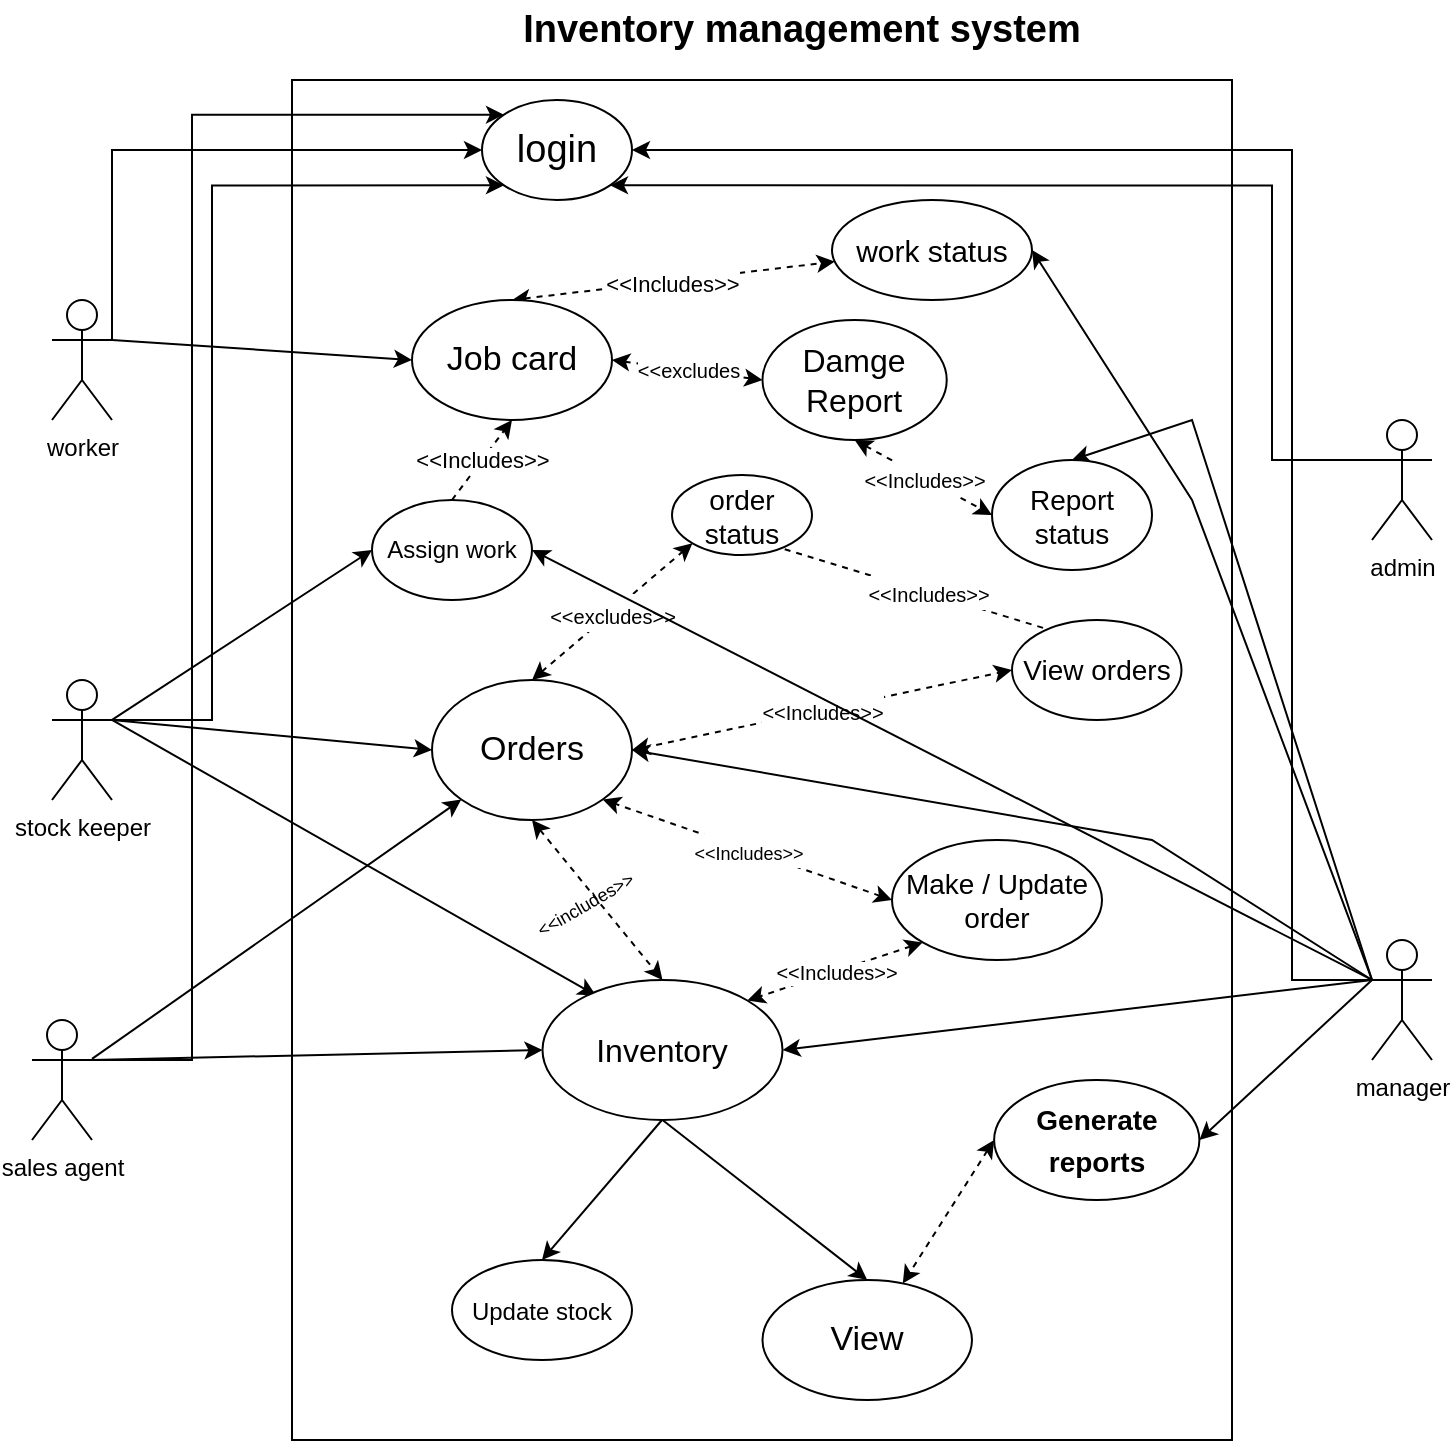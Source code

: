 <mxfile version="16.6.1" type="device"><diagram id="PMqKJ_tlpzLqVfBQ26db" name="Page-1"><mxGraphModel dx="1578" dy="804" grid="1" gridSize="10" guides="1" tooltips="1" connect="1" arrows="1" fold="1" page="1" pageScale="1" pageWidth="850" pageHeight="1100" math="0" shadow="0"><root><mxCell id="0"/><mxCell id="1" parent="0"/><mxCell id="9sVa4EkOHvQ9f0-BuX0g-1" value="worker" style="shape=umlActor;verticalLabelPosition=bottom;verticalAlign=top;html=1;outlineConnect=0;" parent="1" vertex="1"><mxGeometry x="50" y="180" width="30" height="60" as="geometry"/></mxCell><mxCell id="9sVa4EkOHvQ9f0-BuX0g-3" value="" style="rounded=0;whiteSpace=wrap;html=1;" parent="1" vertex="1"><mxGeometry x="170" y="70" width="470" height="680" as="geometry"/></mxCell><mxCell id="9sVa4EkOHvQ9f0-BuX0g-36" style="rounded=0;orthogonalLoop=1;jettySize=auto;html=1;exitX=1;exitY=0.333;exitDx=0;exitDy=0;exitPerimeter=0;entryX=0;entryY=0.5;entryDx=0;entryDy=0;fontSize=16;startArrow=none;startFill=0;endArrow=classic;endFill=1;" parent="1" source="9sVa4EkOHvQ9f0-BuX0g-4" target="9sVa4EkOHvQ9f0-BuX0g-34" edge="1"><mxGeometry relative="1" as="geometry"/></mxCell><mxCell id="9sVa4EkOHvQ9f0-BuX0g-48" style="edgeStyle=none;rounded=0;orthogonalLoop=1;jettySize=auto;html=1;exitX=1;exitY=0.333;exitDx=0;exitDy=0;exitPerimeter=0;entryX=0.223;entryY=0.111;entryDx=0;entryDy=0;entryPerimeter=0;fontSize=17;startArrow=none;startFill=0;endArrow=classic;endFill=1;" parent="1" source="9sVa4EkOHvQ9f0-BuX0g-4" target="9sVa4EkOHvQ9f0-BuX0g-41" edge="1"><mxGeometry relative="1" as="geometry"/></mxCell><mxCell id="9sVa4EkOHvQ9f0-BuX0g-4" value="stock keeper" style="shape=umlActor;verticalLabelPosition=bottom;verticalAlign=top;html=1;outlineConnect=0;" parent="1" vertex="1"><mxGeometry x="50" y="370" width="30" height="60" as="geometry"/></mxCell><mxCell id="9sVa4EkOHvQ9f0-BuX0g-5" value="sales agent" style="shape=umlActor;verticalLabelPosition=bottom;verticalAlign=top;html=1;outlineConnect=0;" parent="1" vertex="1"><mxGeometry x="40" y="540" width="30" height="60" as="geometry"/></mxCell><mxCell id="9sVa4EkOHvQ9f0-BuX0g-6" value="admin" style="shape=umlActor;verticalLabelPosition=bottom;verticalAlign=top;html=1;outlineConnect=0;" parent="1" vertex="1"><mxGeometry x="710" y="240" width="30" height="60" as="geometry"/></mxCell><mxCell id="9sVa4EkOHvQ9f0-BuX0g-20" style="rounded=0;orthogonalLoop=1;jettySize=auto;html=1;exitX=0;exitY=0.333;exitDx=0;exitDy=0;exitPerimeter=0;entryX=1;entryY=0.5;entryDx=0;entryDy=0;fontSize=19;startArrow=none;startFill=0;endArrow=classic;endFill=1;edgeStyle=elbowEdgeStyle;" parent="1" source="9sVa4EkOHvQ9f0-BuX0g-7" target="9sVa4EkOHvQ9f0-BuX0g-11" edge="1"><mxGeometry relative="1" as="geometry"><Array as="points"><mxPoint x="670" y="370"/><mxPoint x="650" y="340"/></Array></mxGeometry></mxCell><mxCell id="9sVa4EkOHvQ9f0-BuX0g-47" style="edgeStyle=none;rounded=0;orthogonalLoop=1;jettySize=auto;html=1;exitX=0;exitY=0.333;exitDx=0;exitDy=0;exitPerimeter=0;entryX=1;entryY=0.5;entryDx=0;entryDy=0;fontSize=17;startArrow=none;startFill=0;endArrow=classic;endFill=1;" parent="1" source="9sVa4EkOHvQ9f0-BuX0g-7" target="9sVa4EkOHvQ9f0-BuX0g-41" edge="1"><mxGeometry relative="1" as="geometry"/></mxCell><mxCell id="9sVa4EkOHvQ9f0-BuX0g-7" value="manager" style="shape=umlActor;verticalLabelPosition=bottom;verticalAlign=top;html=1;outlineConnect=0;" parent="1" vertex="1"><mxGeometry x="710" y="500" width="30" height="60" as="geometry"/></mxCell><mxCell id="9sVa4EkOHvQ9f0-BuX0g-8" value="&lt;font style=&quot;font-size: 19px&quot;&gt;&lt;b&gt;Inventory management system&lt;/b&gt;&lt;/font&gt;" style="text;html=1;strokeColor=none;fillColor=none;align=center;verticalAlign=middle;whiteSpace=wrap;rounded=0;" parent="1" vertex="1"><mxGeometry x="250" y="30" width="350" height="30" as="geometry"/></mxCell><mxCell id="9sVa4EkOHvQ9f0-BuX0g-14" style="edgeStyle=orthogonalEdgeStyle;rounded=0;orthogonalLoop=1;jettySize=auto;html=1;exitX=0;exitY=0.5;exitDx=0;exitDy=0;entryX=1;entryY=0.333;entryDx=0;entryDy=0;entryPerimeter=0;fontSize=19;startArrow=classic;startFill=1;endArrow=none;endFill=0;" parent="1" source="9sVa4EkOHvQ9f0-BuX0g-11" target="9sVa4EkOHvQ9f0-BuX0g-1" edge="1"><mxGeometry relative="1" as="geometry"><Array as="points"><mxPoint x="80" y="105"/></Array></mxGeometry></mxCell><mxCell id="9sVa4EkOHvQ9f0-BuX0g-16" style="edgeStyle=orthogonalEdgeStyle;rounded=0;orthogonalLoop=1;jettySize=auto;html=1;exitX=0;exitY=1;exitDx=0;exitDy=0;entryX=1;entryY=0.333;entryDx=0;entryDy=0;entryPerimeter=0;fontSize=19;startArrow=classic;startFill=1;endArrow=none;endFill=0;" parent="1" source="9sVa4EkOHvQ9f0-BuX0g-11" target="9sVa4EkOHvQ9f0-BuX0g-4" edge="1"><mxGeometry relative="1" as="geometry"><Array as="points"><mxPoint x="130" y="123"/><mxPoint x="130" y="390"/></Array></mxGeometry></mxCell><mxCell id="9sVa4EkOHvQ9f0-BuX0g-19" style="edgeStyle=elbowEdgeStyle;rounded=0;orthogonalLoop=1;jettySize=auto;html=1;exitX=0;exitY=0;exitDx=0;exitDy=0;fontSize=19;startArrow=classic;startFill=1;endArrow=none;endFill=0;entryX=0;entryY=0.333;entryDx=0;entryDy=0;entryPerimeter=0;" parent="1" source="9sVa4EkOHvQ9f0-BuX0g-11" target="9sVa4EkOHvQ9f0-BuX0g-5" edge="1"><mxGeometry relative="1" as="geometry"><mxPoint x="80" y="610" as="targetPoint"/><Array as="points"><mxPoint x="120" y="470"/><mxPoint x="150" y="490"/><mxPoint x="240" y="580"/><mxPoint x="240" y="390"/></Array></mxGeometry></mxCell><mxCell id="9sVa4EkOHvQ9f0-BuX0g-83" style="edgeStyle=orthogonalEdgeStyle;rounded=0;orthogonalLoop=1;jettySize=auto;html=1;exitX=1;exitY=1;exitDx=0;exitDy=0;entryX=0;entryY=0.333;entryDx=0;entryDy=0;entryPerimeter=0;fontSize=10;startArrow=classic;startFill=1;endArrow=none;endFill=0;" parent="1" source="9sVa4EkOHvQ9f0-BuX0g-11" target="9sVa4EkOHvQ9f0-BuX0g-6" edge="1"><mxGeometry relative="1" as="geometry"><Array as="points"><mxPoint x="660" y="123"/><mxPoint x="660" y="260"/></Array></mxGeometry></mxCell><mxCell id="9sVa4EkOHvQ9f0-BuX0g-11" value="login" style="ellipse;whiteSpace=wrap;html=1;fontSize=19;" parent="1" vertex="1"><mxGeometry x="265" y="80" width="75" height="50" as="geometry"/></mxCell><mxCell id="9sVa4EkOHvQ9f0-BuX0g-38" style="edgeStyle=none;rounded=0;orthogonalLoop=1;jettySize=auto;html=1;exitX=0;exitY=1;exitDx=0;exitDy=0;fontSize=16;startArrow=classic;startFill=1;endArrow=none;endFill=0;" parent="1" source="9sVa4EkOHvQ9f0-BuX0g-34" target="9sVa4EkOHvQ9f0-BuX0g-5" edge="1"><mxGeometry relative="1" as="geometry"/></mxCell><mxCell id="9sVa4EkOHvQ9f0-BuX0g-42" style="edgeStyle=none;rounded=0;orthogonalLoop=1;jettySize=auto;html=1;exitX=0.5;exitY=1;exitDx=0;exitDy=0;entryX=0.5;entryY=0;entryDx=0;entryDy=0;fontSize=16;startArrow=classic;startFill=1;endArrow=classic;endFill=1;dashed=1;" parent="1" source="9sVa4EkOHvQ9f0-BuX0g-34" target="9sVa4EkOHvQ9f0-BuX0g-41" edge="1"><mxGeometry relative="1" as="geometry"/></mxCell><mxCell id="9sVa4EkOHvQ9f0-BuX0g-64" value="&lt;font style=&quot;font-size: 10px&quot;&gt;&amp;lt;&amp;lt;Includes&amp;gt;&amp;gt;&lt;/font&gt;" style="edgeStyle=none;rounded=0;orthogonalLoop=1;jettySize=auto;html=1;exitX=1;exitY=0.5;exitDx=0;exitDy=0;entryX=0;entryY=0.5;entryDx=0;entryDy=0;dashed=1;fontSize=14;startArrow=classic;startFill=1;endArrow=classic;endFill=1;" parent="1" source="9sVa4EkOHvQ9f0-BuX0g-34" target="9sVa4EkOHvQ9f0-BuX0g-61" edge="1"><mxGeometry relative="1" as="geometry"/></mxCell><mxCell id="9sVa4EkOHvQ9f0-BuX0g-72" style="rounded=0;orthogonalLoop=1;jettySize=auto;html=1;fontSize=10;startArrow=none;startFill=0;endArrow=classic;endFill=1;entryX=0.5;entryY=0;entryDx=0;entryDy=0;" parent="1" target="9sVa4EkOHvQ9f0-BuX0g-79" edge="1"><mxGeometry relative="1" as="geometry"><mxPoint x="620" y="230" as="targetPoint"/><mxPoint x="710" y="520" as="sourcePoint"/><Array as="points"><mxPoint x="620" y="240"/></Array></mxGeometry></mxCell><mxCell id="9sVa4EkOHvQ9f0-BuX0g-87" value="&lt;font style=&quot;font-size: 10px&quot;&gt;&amp;lt;&amp;lt;excludes&amp;gt;&amp;gt;&lt;/font&gt;" style="edgeStyle=none;rounded=0;orthogonalLoop=1;jettySize=auto;html=1;exitX=0.5;exitY=0;exitDx=0;exitDy=0;entryX=0;entryY=1;entryDx=0;entryDy=0;fontSize=16;startArrow=classic;startFill=1;endArrow=classic;endFill=1;dashed=1;" parent="1" source="9sVa4EkOHvQ9f0-BuX0g-34" target="9sVa4EkOHvQ9f0-BuX0g-62" edge="1"><mxGeometry relative="1" as="geometry"/></mxCell><mxCell id="9sVa4EkOHvQ9f0-BuX0g-99" style="edgeStyle=none;rounded=0;orthogonalLoop=1;jettySize=auto;html=1;exitX=1;exitY=0.5;exitDx=0;exitDy=0;fontSize=11;startArrow=classic;startFill=1;endArrow=none;endFill=0;" parent="1" source="9sVa4EkOHvQ9f0-BuX0g-34" edge="1"><mxGeometry relative="1" as="geometry"><mxPoint x="710" y="520" as="targetPoint"/><Array as="points"><mxPoint x="600" y="450"/></Array></mxGeometry></mxCell><mxCell id="9sVa4EkOHvQ9f0-BuX0g-34" value="&lt;font style=&quot;font-size: 17px&quot;&gt;Orders&lt;/font&gt;" style="ellipse;whiteSpace=wrap;html=1;fontSize=5;" parent="1" vertex="1"><mxGeometry x="240" y="370" width="100" height="70" as="geometry"/></mxCell><mxCell id="9sVa4EkOHvQ9f0-BuX0g-45" style="edgeStyle=none;rounded=0;orthogonalLoop=1;jettySize=auto;html=1;exitX=0;exitY=0.5;exitDx=0;exitDy=0;fontSize=17;startArrow=classic;startFill=1;endArrow=none;endFill=0;" parent="1" source="9sVa4EkOHvQ9f0-BuX0g-41" edge="1"><mxGeometry relative="1" as="geometry"><mxPoint x="70" y="560" as="targetPoint"/></mxGeometry></mxCell><mxCell id="9sVa4EkOHvQ9f0-BuX0g-91" style="edgeStyle=none;rounded=0;orthogonalLoop=1;jettySize=auto;html=1;entryX=0.5;entryY=0;entryDx=0;entryDy=0;fontSize=10;startArrow=none;startFill=0;endArrow=classic;endFill=1;" parent="1" target="9sVa4EkOHvQ9f0-BuX0g-49" edge="1"><mxGeometry relative="1" as="geometry"><mxPoint x="355" y="590" as="sourcePoint"/></mxGeometry></mxCell><mxCell id="9sVa4EkOHvQ9f0-BuX0g-41" value="Inventory" style="ellipse;whiteSpace=wrap;html=1;fontSize=16;" parent="1" vertex="1"><mxGeometry x="295.25" y="520" width="120" height="70" as="geometry"/></mxCell><mxCell id="9sVa4EkOHvQ9f0-BuX0g-43" value="&lt;font style=&quot;font-size: 9px&quot;&gt;&amp;lt;&amp;lt;includes&amp;gt;&amp;gt;&lt;/font&gt;" style="text;html=1;strokeColor=none;fillColor=none;align=center;verticalAlign=middle;whiteSpace=wrap;rounded=0;fontSize=16;rotation=-30;" parent="1" vertex="1"><mxGeometry x="273.69" y="470" width="82.62" height="20" as="geometry"/></mxCell><mxCell id="9sVa4EkOHvQ9f0-BuX0g-49" value="&lt;font style=&quot;font-size: 12px&quot;&gt;Update stock&lt;/font&gt;" style="ellipse;whiteSpace=wrap;html=1;fontSize=17;" parent="1" vertex="1"><mxGeometry x="250" y="660" width="90" height="50" as="geometry"/></mxCell><mxCell id="9sVa4EkOHvQ9f0-BuX0g-55" value="" style="edgeStyle=none;rounded=0;orthogonalLoop=1;jettySize=auto;html=1;exitX=0.5;exitY=0;exitDx=0;exitDy=0;entryX=0.5;entryY=1;entryDx=0;entryDy=0;fontSize=17;startArrow=classic;startFill=1;endArrow=none;endFill=0;" parent="1" source="9sVa4EkOHvQ9f0-BuX0g-51" target="9sVa4EkOHvQ9f0-BuX0g-41" edge="1"><mxGeometry relative="1" as="geometry"/></mxCell><mxCell id="9sVa4EkOHvQ9f0-BuX0g-51" value="View" style="ellipse;whiteSpace=wrap;html=1;fontSize=17;" parent="1" vertex="1"><mxGeometry x="405.24" y="670" width="104.75" height="60" as="geometry"/></mxCell><mxCell id="9sVa4EkOHvQ9f0-BuX0g-56" style="edgeStyle=none;rounded=0;orthogonalLoop=1;jettySize=auto;html=1;exitX=0;exitY=0.5;exitDx=0;exitDy=0;dashed=1;fontSize=17;startArrow=classic;startFill=1;endArrow=classic;endFill=1;" parent="1" source="9sVa4EkOHvQ9f0-BuX0g-52" target="9sVa4EkOHvQ9f0-BuX0g-51" edge="1"><mxGeometry relative="1" as="geometry"/></mxCell><mxCell id="9sVa4EkOHvQ9f0-BuX0g-57" style="edgeStyle=none;rounded=0;orthogonalLoop=1;jettySize=auto;html=1;exitX=1;exitY=0.5;exitDx=0;exitDy=0;fontSize=17;startArrow=classic;startFill=1;endArrow=none;endFill=0;" parent="1" source="9sVa4EkOHvQ9f0-BuX0g-52" edge="1"><mxGeometry relative="1" as="geometry"><mxPoint x="710" y="520" as="targetPoint"/></mxGeometry></mxCell><mxCell id="9sVa4EkOHvQ9f0-BuX0g-52" value="&lt;font size=&quot;1&quot;&gt;&lt;b style=&quot;font-size: 14px&quot;&gt;Generate reports&lt;/b&gt;&lt;/font&gt;" style="ellipse;whiteSpace=wrap;html=1;fontSize=17;" parent="1" vertex="1"><mxGeometry x="521.06" y="570" width="102.63" height="60" as="geometry"/></mxCell><mxCell id="9sVa4EkOHvQ9f0-BuX0g-63" value="&lt;font style=&quot;font-size: 10px&quot;&gt;&amp;lt;&amp;lt;Includes&amp;gt;&amp;gt;&lt;/font&gt;" style="edgeStyle=none;rounded=0;orthogonalLoop=1;jettySize=auto;html=1;exitX=1;exitY=0.5;exitDx=0;exitDy=0;entryX=0;entryY=0.5;entryDx=0;entryDy=0;fontSize=14;startArrow=classic;startFill=1;endArrow=classic;endFill=1;dashed=1;" parent="1" source="9sVa4EkOHvQ9f0-BuX0g-61" target="9sVa4EkOHvQ9f0-BuX0g-62" edge="1"><mxGeometry relative="1" as="geometry"/></mxCell><mxCell id="9sVa4EkOHvQ9f0-BuX0g-61" value="View orders" style="ellipse;whiteSpace=wrap;html=1;fontSize=14;" parent="1" vertex="1"><mxGeometry x="530" y="340" width="84.75" height="50" as="geometry"/></mxCell><mxCell id="9sVa4EkOHvQ9f0-BuX0g-62" value="order status" style="ellipse;whiteSpace=wrap;html=1;fontSize=14;" parent="1" vertex="1"><mxGeometry x="360" y="267.5" width="70" height="40" as="geometry"/></mxCell><mxCell id="9sVa4EkOHvQ9f0-BuX0g-69" style="edgeStyle=none;rounded=0;orthogonalLoop=1;jettySize=auto;html=1;exitX=0;exitY=0.5;exitDx=0;exitDy=0;fontSize=10;startArrow=classic;startFill=1;endArrow=none;endFill=0;" parent="1" source="9sVa4EkOHvQ9f0-BuX0g-65" edge="1"><mxGeometry relative="1" as="geometry"><mxPoint x="80" y="200" as="targetPoint"/></mxGeometry></mxCell><mxCell id="9sVa4EkOHvQ9f0-BuX0g-77" value="&amp;lt;&amp;lt;excludes" style="edgeStyle=none;rounded=0;orthogonalLoop=1;jettySize=auto;html=1;exitX=1;exitY=0.5;exitDx=0;exitDy=0;entryX=0;entryY=0.5;entryDx=0;entryDy=0;dashed=1;fontSize=10;startArrow=classic;startFill=1;endArrow=classic;endFill=1;" parent="1" source="9sVa4EkOHvQ9f0-BuX0g-65" target="9sVa4EkOHvQ9f0-BuX0g-76" edge="1"><mxGeometry relative="1" as="geometry"><Array as="points"/></mxGeometry></mxCell><mxCell id="9sVa4EkOHvQ9f0-BuX0g-96" value="&lt;font style=&quot;font-size: 11px&quot;&gt;&amp;lt;&amp;lt;Includes&amp;gt;&amp;gt;&lt;/font&gt;" style="edgeStyle=none;rounded=0;orthogonalLoop=1;jettySize=auto;html=1;exitX=0.5;exitY=0;exitDx=0;exitDy=0;fontSize=15;startArrow=classic;startFill=1;endArrow=classic;endFill=1;dashed=1;" parent="1" source="9sVa4EkOHvQ9f0-BuX0g-65" target="9sVa4EkOHvQ9f0-BuX0g-95" edge="1"><mxGeometry relative="1" as="geometry"/></mxCell><mxCell id="9sVa4EkOHvQ9f0-BuX0g-65" value="Job card" style="ellipse;whiteSpace=wrap;html=1;fontSize=17;" parent="1" vertex="1"><mxGeometry x="230" y="180" width="100" height="60" as="geometry"/></mxCell><mxCell id="9sVa4EkOHvQ9f0-BuX0g-74" value="&lt;font style=&quot;font-size: 9px&quot;&gt;&amp;lt;&amp;lt;Includes&amp;gt;&amp;gt;&lt;/font&gt;" style="rounded=0;orthogonalLoop=1;jettySize=auto;html=1;exitX=0;exitY=0.5;exitDx=0;exitDy=0;entryX=1;entryY=1;entryDx=0;entryDy=0;fontSize=14;startArrow=classic;startFill=1;endArrow=classic;endFill=1;dashed=1;" parent="1" source="9sVa4EkOHvQ9f0-BuX0g-73" target="9sVa4EkOHvQ9f0-BuX0g-34" edge="1"><mxGeometry relative="1" as="geometry"/></mxCell><mxCell id="9sVa4EkOHvQ9f0-BuX0g-75" value="&amp;lt;&amp;lt;Includes&amp;gt;&amp;gt;" style="edgeStyle=none;rounded=0;orthogonalLoop=1;jettySize=auto;html=1;exitX=0;exitY=1;exitDx=0;exitDy=0;entryX=1;entryY=0;entryDx=0;entryDy=0;dashed=1;fontSize=10;startArrow=classic;startFill=1;endArrow=classic;endFill=1;" parent="1" source="9sVa4EkOHvQ9f0-BuX0g-73" target="9sVa4EkOHvQ9f0-BuX0g-41" edge="1"><mxGeometry relative="1" as="geometry"/></mxCell><mxCell id="9sVa4EkOHvQ9f0-BuX0g-73" value="&lt;font style=&quot;font-size: 14px&quot;&gt;Make / Update order&lt;/font&gt;" style="ellipse;whiteSpace=wrap;html=1;fontSize=10;" parent="1" vertex="1"><mxGeometry x="470" y="450" width="105" height="60" as="geometry"/></mxCell><mxCell id="9sVa4EkOHvQ9f0-BuX0g-84" value="&lt;font style=&quot;font-size: 10px&quot;&gt;&amp;lt;&amp;lt;Includes&amp;gt;&amp;gt;&lt;/font&gt;" style="rounded=0;orthogonalLoop=1;jettySize=auto;html=1;exitX=0.5;exitY=1;exitDx=0;exitDy=0;entryX=0;entryY=0.5;entryDx=0;entryDy=0;fontSize=14;startArrow=classic;startFill=1;endArrow=classic;endFill=1;dashed=1;" parent="1" source="9sVa4EkOHvQ9f0-BuX0g-76" target="9sVa4EkOHvQ9f0-BuX0g-79" edge="1"><mxGeometry relative="1" as="geometry"/></mxCell><mxCell id="9sVa4EkOHvQ9f0-BuX0g-76" value="&lt;font style=&quot;font-size: 16px&quot;&gt;Damge Report&lt;/font&gt;" style="ellipse;whiteSpace=wrap;html=1;fontSize=10;" parent="1" vertex="1"><mxGeometry x="405.24" y="190" width="92.13" height="60" as="geometry"/></mxCell><mxCell id="9sVa4EkOHvQ9f0-BuX0g-79" value="&lt;font style=&quot;font-size: 14px&quot;&gt;Report status&lt;/font&gt;" style="ellipse;whiteSpace=wrap;html=1;fontSize=10;" parent="1" vertex="1"><mxGeometry x="520" y="260" width="80" height="55" as="geometry"/></mxCell><mxCell id="9sVa4EkOHvQ9f0-BuX0g-98" style="edgeStyle=none;rounded=0;orthogonalLoop=1;jettySize=auto;html=1;exitX=1;exitY=0.5;exitDx=0;exitDy=0;entryX=0;entryY=0.333;entryDx=0;entryDy=0;entryPerimeter=0;fontSize=15;startArrow=classic;startFill=1;endArrow=none;endFill=0;" parent="1" source="9sVa4EkOHvQ9f0-BuX0g-95" target="9sVa4EkOHvQ9f0-BuX0g-7" edge="1"><mxGeometry relative="1" as="geometry"><Array as="points"><mxPoint x="620" y="280"/></Array></mxGeometry></mxCell><mxCell id="9sVa4EkOHvQ9f0-BuX0g-95" value="&lt;font style=&quot;font-size: 15px&quot;&gt;work status&lt;/font&gt;" style="ellipse;whiteSpace=wrap;html=1;fontSize=10;" parent="1" vertex="1"><mxGeometry x="440" y="130" width="100" height="50" as="geometry"/></mxCell><mxCell id="8VRiUdzGAtj14C9_aMHe-2" style="rounded=0;orthogonalLoop=1;jettySize=auto;html=1;exitX=0;exitY=0.5;exitDx=0;exitDy=0;entryX=1;entryY=0.333;entryDx=0;entryDy=0;entryPerimeter=0;endArrow=none;endFill=0;startArrow=classic;startFill=1;" parent="1" source="8VRiUdzGAtj14C9_aMHe-1" target="9sVa4EkOHvQ9f0-BuX0g-4" edge="1"><mxGeometry relative="1" as="geometry"/></mxCell><mxCell id="8VRiUdzGAtj14C9_aMHe-3" value="&amp;lt;&amp;lt;Includes&amp;gt;&amp;gt;" style="edgeStyle=none;rounded=0;orthogonalLoop=1;jettySize=auto;html=1;exitX=0.5;exitY=0;exitDx=0;exitDy=0;entryX=0.5;entryY=1;entryDx=0;entryDy=0;startArrow=none;startFill=0;endArrow=classic;endFill=1;dashed=1;" parent="1" source="8VRiUdzGAtj14C9_aMHe-1" target="9sVa4EkOHvQ9f0-BuX0g-65" edge="1"><mxGeometry relative="1" as="geometry"/></mxCell><mxCell id="8VRiUdzGAtj14C9_aMHe-4" style="edgeStyle=none;rounded=0;orthogonalLoop=1;jettySize=auto;html=1;exitX=1;exitY=0.5;exitDx=0;exitDy=0;entryX=0;entryY=0.333;entryDx=0;entryDy=0;entryPerimeter=0;startArrow=classic;startFill=1;endArrow=none;endFill=0;" parent="1" source="8VRiUdzGAtj14C9_aMHe-1" target="9sVa4EkOHvQ9f0-BuX0g-7" edge="1"><mxGeometry relative="1" as="geometry"/></mxCell><mxCell id="8VRiUdzGAtj14C9_aMHe-1" value="Assign work" style="ellipse;whiteSpace=wrap;html=1;" parent="1" vertex="1"><mxGeometry x="210" y="280" width="80" height="50" as="geometry"/></mxCell></root></mxGraphModel></diagram></mxfile>

